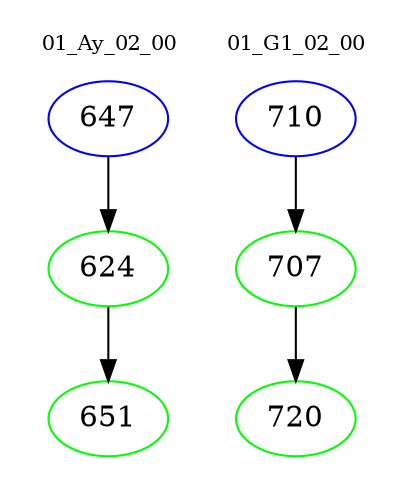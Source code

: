 digraph{
subgraph cluster_0 {
color = white
label = "01_Ay_02_00";
fontsize=10;
T0_647 [label="647", color="blue"]
T0_647 -> T0_624 [color="black"]
T0_624 [label="624", color="green"]
T0_624 -> T0_651 [color="black"]
T0_651 [label="651", color="green"]
}
subgraph cluster_1 {
color = white
label = "01_G1_02_00";
fontsize=10;
T1_710 [label="710", color="blue"]
T1_710 -> T1_707 [color="black"]
T1_707 [label="707", color="green"]
T1_707 -> T1_720 [color="black"]
T1_720 [label="720", color="green"]
}
}

